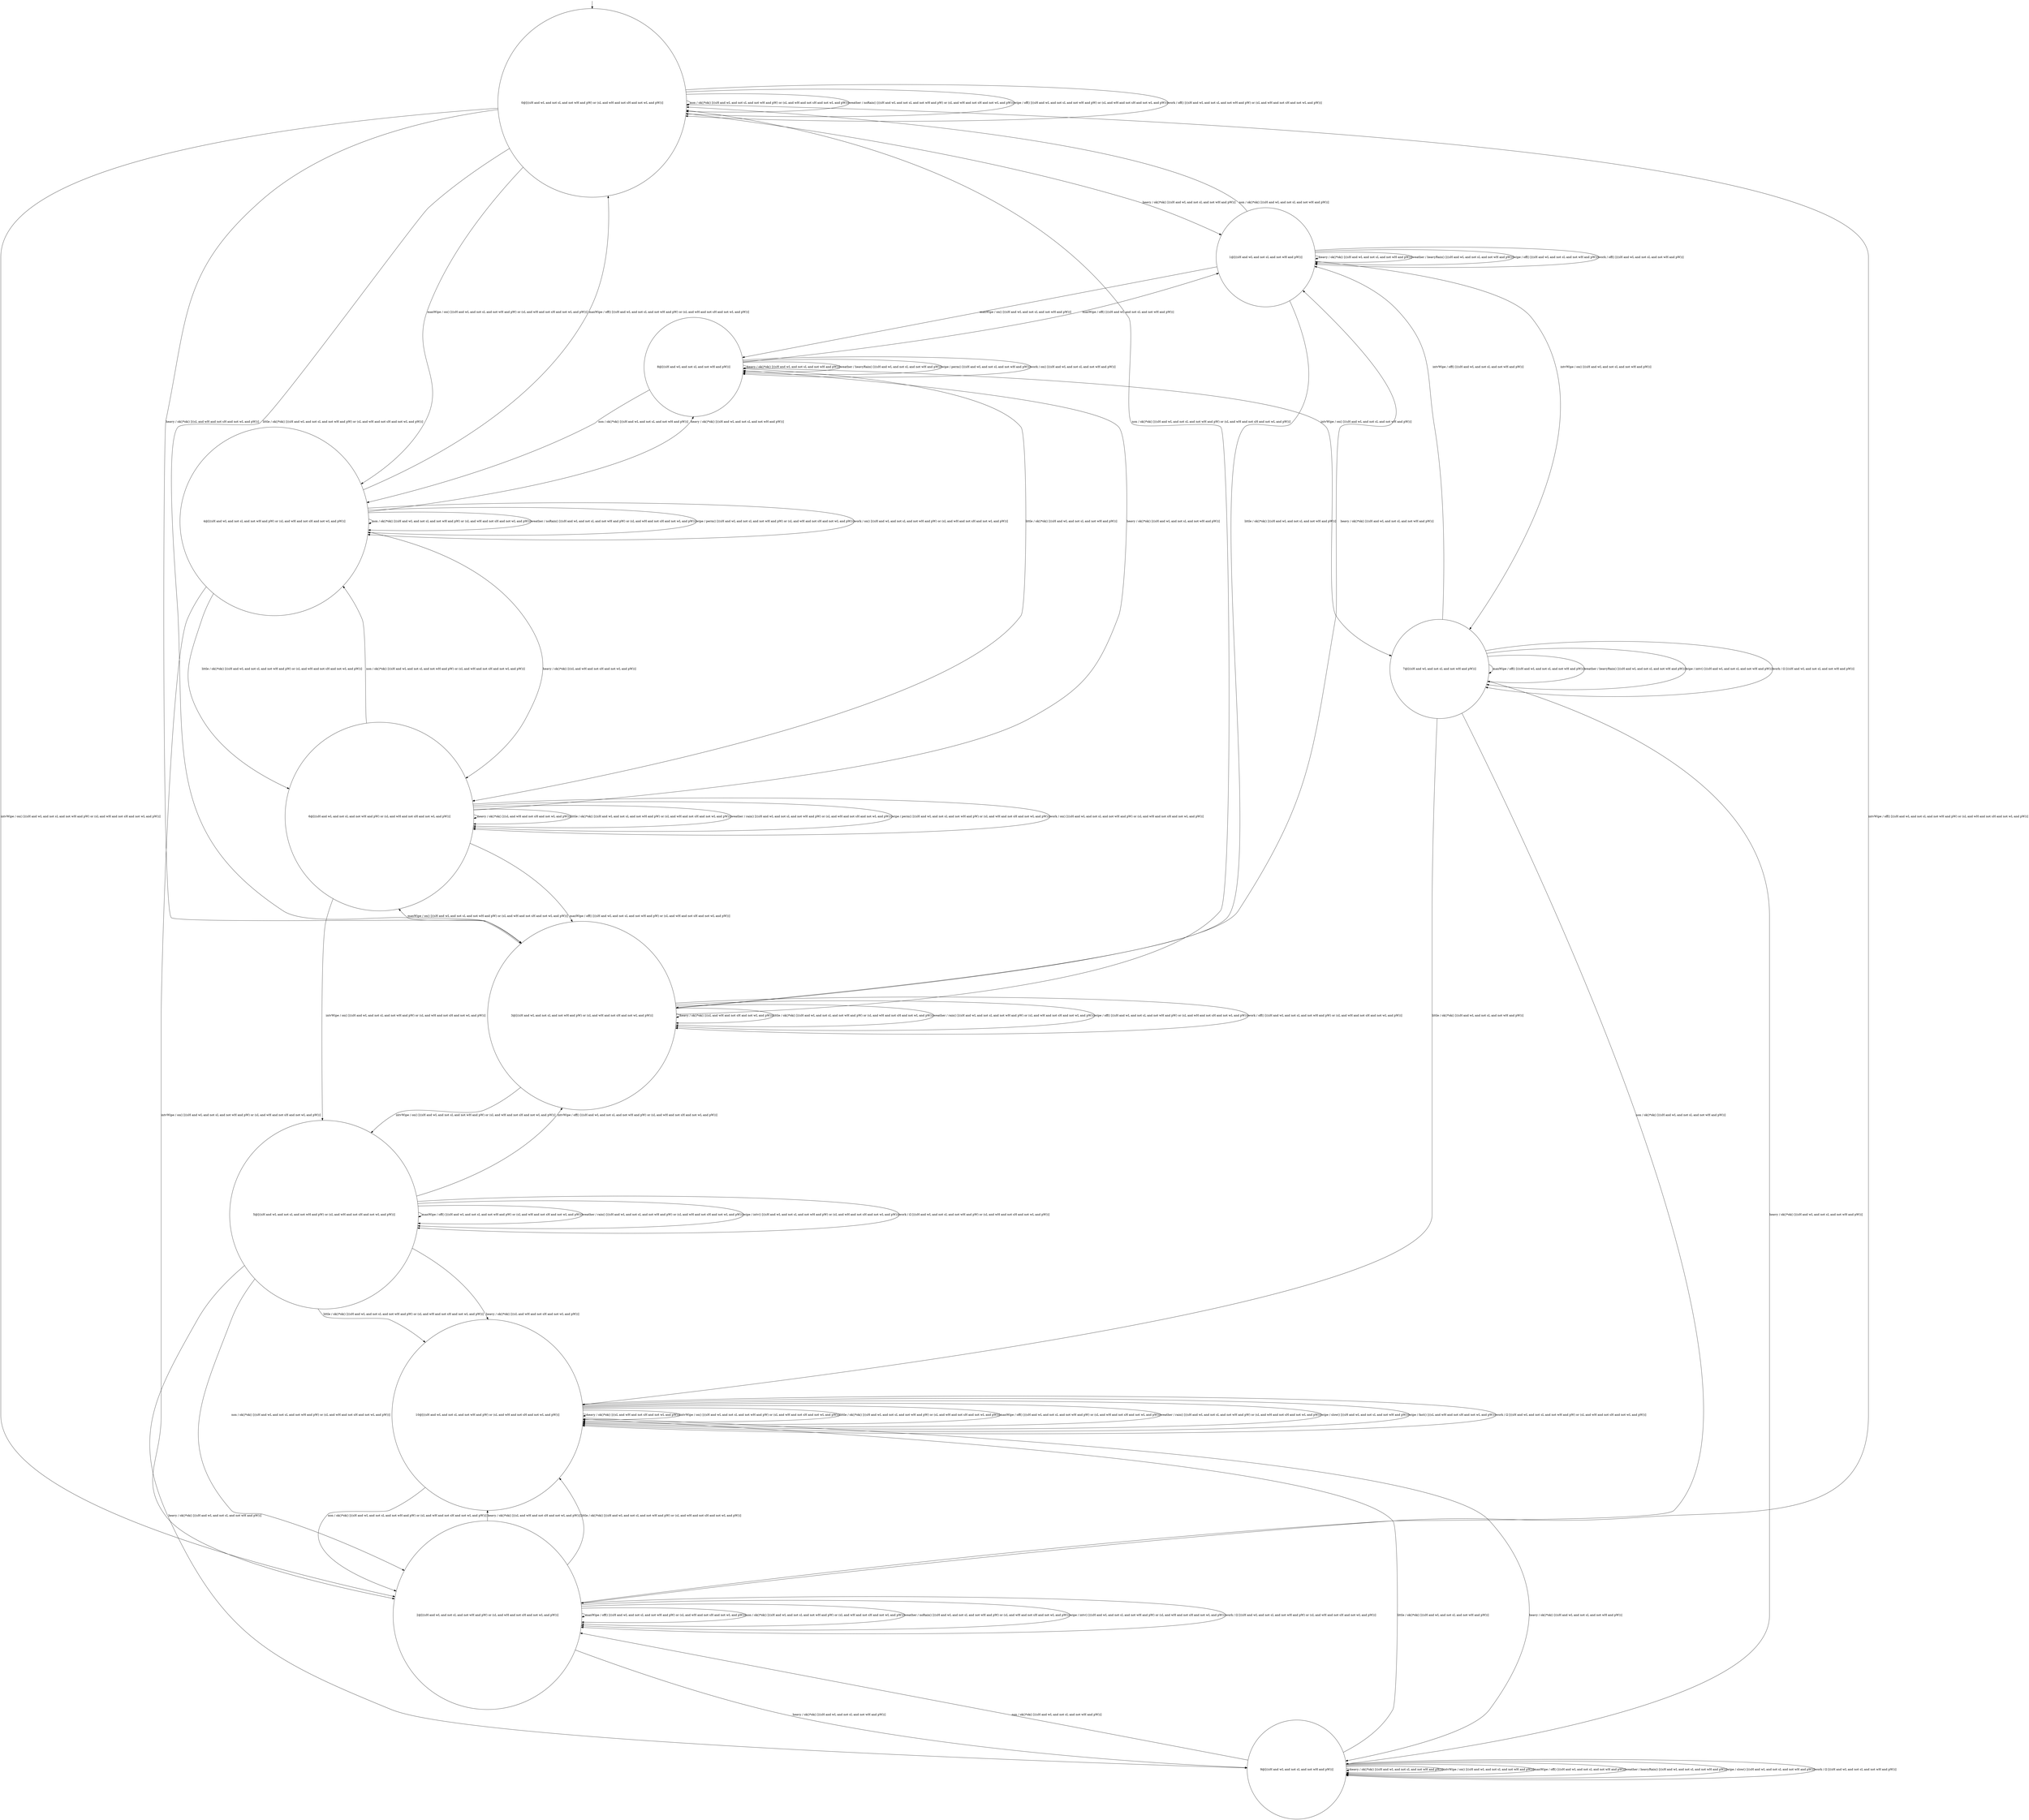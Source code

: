 digraph g {
	edge [lblstyle="above, sloped"];
	s0 [shape="circle" label="0@[((sH and wL and not sL and not wH and pW) or (sL and wH and not sH and not wL and pW))]"];
	s1 [shape="circle" label="1@[((sH and wL and not sL and not wH and pW))]"];
	s2 [shape="circle" label="2@[((sH and wL and not sL and not wH and pW) or (sL and wH and not sH and not wL and pW))]"];
	s3 [shape="circle" label="3@[((sH and wL and not sL and not wH and pW) or (sL and wH and not sH and not wL and pW))]"];
	s4 [shape="circle" label="4@[((sH and wL and not sL and not wH and pW) or (sL and wH and not sH and not wL and pW))]"];
	s5 [shape="circle" label="5@[((sH and wL and not sL and not wH and pW) or (sL and wH and not sH and not wL and pW))]"];
	s6 [shape="circle" label="6@[((sH and wL and not sL and not wH and pW) or (sL and wH and not sH and not wL and pW))]"];
	s7 [shape="circle" label="7@[((sH and wL and not sL and not wH and pW))]"];
	s8 [shape="circle" label="8@[((sH and wL and not sL and not wH and pW))]"];
	s9 [shape="circle" label="9@[((sH and wL and not sL and not wH and pW))]"];
	s10 [shape="circle" label="10@[((sH and wL and not sL and not wH and pW) or (sL and wH and not sH and not wL and pW))]"];
	s0 -> s1 [label="heavy / ok()*ok() [((sH and wL and not sL and not wH and pW))]"];
	s0 -> s3 [label="heavy / ok()*ok() [((sL and wH and not sH and not wL and pW))]"];
	s0 -> s2 [label="intvWipe / on() [((sH and wL and not sL and not wH and pW) or (sL and wH and not sH and not wL and pW))]"];
	s0 -> s3 [label="little / ok()*ok() [((sH and wL and not sL and not wH and pW) or (sL and wH and not sH and not wL and pW))]"];
	s0 -> s4 [label="manWipe / on() [((sH and wL and not sL and not wH and pW) or (sL and wH and not sH and not wL and pW))]"];
	s0 -> s0 [label="non / ok()*ok() [((sH and wL and not sL and not wH and pW) or (sL and wH and not sH and not wL and pW))]"];
	s0 -> s0 [label="weather / noRain() [((sH and wL and not sL and not wH and pW) or (sL and wH and not sH and not wL and pW))]"];
	s0 -> s0 [label="wipe / off() [((sH and wL and not sL and not wH and pW) or (sL and wH and not sH and not wL and pW))]"];
	s0 -> s0 [label="work / off() [((sH and wL and not sL and not wH and pW) or (sL and wH and not sH and not wL and pW))]"];
	s1 -> s1 [label="heavy / ok()*ok() [((sH and wL and not sL and not wH and pW))]"];
	s1 -> s7 [label="intvWipe / on() [((sH and wL and not sL and not wH and pW))]"];
	s1 -> s3 [label="little / ok()*ok() [((sH and wL and not sL and not wH and pW))]"];
	s1 -> s8 [label="manWipe / on() [((sH and wL and not sL and not wH and pW))]"];
	s1 -> s0 [label="non / ok()*ok() [((sH and wL and not sL and not wH and pW))]"];
	s1 -> s1 [label="weather / heavyRain() [((sH and wL and not sL and not wH and pW))]"];
	s1 -> s1 [label="wipe / off() [((sH and wL and not sL and not wH and pW))]"];
	s1 -> s1 [label="work / off() [((sH and wL and not sL and not wH and pW))]"];
	s2 -> s9 [label="heavy / ok()*ok() [((sH and wL and not sL and not wH and pW))]"];
	s2 -> s10 [label="heavy / ok()*ok() [((sL and wH and not sH and not wL and pW))]"];
	s2 -> s0 [label="intvWipe / off() [((sH and wL and not sL and not wH and pW) or (sL and wH and not sH and not wL and pW))]"];
	s2 -> s10 [label="little / ok()*ok() [((sH and wL and not sL and not wH and pW) or (sL and wH and not sH and not wL and pW))]"];
	s2 -> s2 [label="manWipe / off() [((sH and wL and not sL and not wH and pW) or (sL and wH and not sH and not wL and pW))]"];
	s2 -> s2 [label="non / ok()*ok() [((sH and wL and not sL and not wH and pW) or (sL and wH and not sH and not wL and pW))]"];
	s2 -> s2 [label="weather / noRain() [((sH and wL and not sL and not wH and pW) or (sL and wH and not sH and not wL and pW))]"];
	s2 -> s2 [label="wipe / intv() [((sH and wL and not sL and not wH and pW) or (sL and wH and not sH and not wL and pW))]"];
	s2 -> s2 [label="work / Ω [((sH and wL and not sL and not wH and pW) or (sL and wH and not sH and not wL and pW))]"];
	s3 -> s3 [label="heavy / ok()*ok() [((sL and wH and not sH and not wL and pW))]"];
	s3 -> s1 [label="heavy / ok()*ok() [((sH and wL and not sL and not wH and pW))]"];
	s3 -> s5 [label="intvWipe / on() [((sH and wL and not sL and not wH and pW) or (sL and wH and not sH and not wL and pW))]"];
	s3 -> s3 [label="little / ok()*ok() [((sH and wL and not sL and not wH and pW) or (sL and wH and not sH and not wL and pW))]"];
	s3 -> s6 [label="manWipe / on() [((sH and wL and not sL and not wH and pW) or (sL and wH and not sH and not wL and pW))]"];
	s3 -> s0 [label="non / ok()*ok() [((sH and wL and not sL and not wH and pW) or (sL and wH and not sH and not wL and pW))]"];
	s3 -> s3 [label="weather / rain() [((sH and wL and not sL and not wH and pW) or (sL and wH and not sH and not wL and pW))]"];
	s3 -> s3 [label="wipe / off() [((sH and wL and not sL and not wH and pW) or (sL and wH and not sH and not wL and pW))]"];
	s3 -> s3 [label="work / off() [((sH and wL and not sL and not wH and pW) or (sL and wH and not sH and not wL and pW))]"];
	s4 -> s6 [label="heavy / ok()*ok() [((sL and wH and not sH and not wL and pW))]"];
	s4 -> s8 [label="heavy / ok()*ok() [((sH and wL and not sL and not wH and pW))]"];
	s4 -> s2 [label="intvWipe / on() [((sH and wL and not sL and not wH and pW) or (sL and wH and not sH and not wL and pW))]"];
	s4 -> s6 [label="little / ok()*ok() [((sH and wL and not sL and not wH and pW) or (sL and wH and not sH and not wL and pW))]"];
	s4 -> s0 [label="manWipe / off() [((sH and wL and not sL and not wH and pW) or (sL and wH and not sH and not wL and pW))]"];
	s4 -> s4 [label="non / ok()*ok() [((sH and wL and not sL and not wH and pW) or (sL and wH and not sH and not wL and pW))]"];
	s4 -> s4 [label="weather / noRain() [((sH and wL and not sL and not wH and pW) or (sL and wH and not sH and not wL and pW))]"];
	s4 -> s4 [label="wipe / perm() [((sH and wL and not sL and not wH and pW) or (sL and wH and not sH and not wL and pW))]"];
	s4 -> s4 [label="work / on() [((sH and wL and not sL and not wH and pW) or (sL and wH and not sH and not wL and pW))]"];
	s5 -> s10 [label="heavy / ok()*ok() [((sL and wH and not sH and not wL and pW))]"];
	s5 -> s9 [label="heavy / ok()*ok() [((sH and wL and not sL and not wH and pW))]"];
	s5 -> s3 [label="intvWipe / off() [((sH and wL and not sL and not wH and pW) or (sL and wH and not sH and not wL and pW))]"];
	s5 -> s10 [label="little / ok()*ok() [((sH and wL and not sL and not wH and pW) or (sL and wH and not sH and not wL and pW))]"];
	s5 -> s5 [label="manWipe / off() [((sH and wL and not sL and not wH and pW) or (sL and wH and not sH and not wL and pW))]"];
	s5 -> s2 [label="non / ok()*ok() [((sH and wL and not sL and not wH and pW) or (sL and wH and not sH and not wL and pW))]"];
	s5 -> s5 [label="weather / rain() [((sH and wL and not sL and not wH and pW) or (sL and wH and not sH and not wL and pW))]"];
	s5 -> s5 [label="wipe / intv() [((sH and wL and not sL and not wH and pW) or (sL and wH and not sH and not wL and pW))]"];
	s5 -> s5 [label="work / Ω [((sH and wL and not sL and not wH and pW) or (sL and wH and not sH and not wL and pW))]"];
	s6 -> s6 [label="heavy / ok()*ok() [((sL and wH and not sH and not wL and pW))]"];
	s6 -> s8 [label="heavy / ok()*ok() [((sH and wL and not sL and not wH and pW))]"];
	s6 -> s5 [label="intvWipe / on() [((sH and wL and not sL and not wH and pW) or (sL and wH and not sH and not wL and pW))]"];
	s6 -> s6 [label="little / ok()*ok() [((sH and wL and not sL and not wH and pW) or (sL and wH and not sH and not wL and pW))]"];
	s6 -> s3 [label="manWipe / off() [((sH and wL and not sL and not wH and pW) or (sL and wH and not sH and not wL and pW))]"];
	s6 -> s4 [label="non / ok()*ok() [((sH and wL and not sL and not wH and pW) or (sL and wH and not sH and not wL and pW))]"];
	s6 -> s6 [label="weather / rain() [((sH and wL and not sL and not wH and pW) or (sL and wH and not sH and not wL and pW))]"];
	s6 -> s6 [label="wipe / perm() [((sH and wL and not sL and not wH and pW) or (sL and wH and not sH and not wL and pW))]"];
	s6 -> s6 [label="work / on() [((sH and wL and not sL and not wH and pW) or (sL and wH and not sH and not wL and pW))]"];
	s7 -> s9 [label="heavy / ok()*ok() [((sH and wL and not sL and not wH and pW))]"];
	s7 -> s1 [label="intvWipe / off() [((sH and wL and not sL and not wH and pW))]"];
	s7 -> s10 [label="little / ok()*ok() [((sH and wL and not sL and not wH and pW))]"];
	s7 -> s7 [label="manWipe / off() [((sH and wL and not sL and not wH and pW))]"];
	s7 -> s2 [label="non / ok()*ok() [((sH and wL and not sL and not wH and pW))]"];
	s7 -> s7 [label="weather / heavyRain() [((sH and wL and not sL and not wH and pW))]"];
	s7 -> s7 [label="wipe / intv() [((sH and wL and not sL and not wH and pW))]"];
	s7 -> s7 [label="work / Ω [((sH and wL and not sL and not wH and pW))]"];
	s8 -> s8 [label="heavy / ok()*ok() [((sH and wL and not sL and not wH and pW))]"];
	s8 -> s7 [label="intvWipe / on() [((sH and wL and not sL and not wH and pW))]"];
	s8 -> s6 [label="little / ok()*ok() [((sH and wL and not sL and not wH and pW))]"];
	s8 -> s1 [label="manWipe / off() [((sH and wL and not sL and not wH and pW))]"];
	s8 -> s4 [label="non / ok()*ok() [((sH and wL and not sL and not wH and pW))]"];
	s8 -> s8 [label="weather / heavyRain() [((sH and wL and not sL and not wH and pW))]"];
	s8 -> s8 [label="wipe / perm() [((sH and wL and not sL and not wH and pW))]"];
	s8 -> s8 [label="work / on() [((sH and wL and not sL and not wH and pW))]"];
	s9 -> s9 [label="heavy / ok()*ok() [((sH and wL and not sL and not wH and pW))]"];
	s9 -> s9 [label="intvWipe / on() [((sH and wL and not sL and not wH and pW))]"];
	s9 -> s10 [label="little / ok()*ok() [((sH and wL and not sL and not wH and pW))]"];
	s9 -> s9 [label="manWipe / off() [((sH and wL and not sL and not wH and pW))]"];
	s9 -> s2 [label="non / ok()*ok() [((sH and wL and not sL and not wH and pW))]"];
	s9 -> s9 [label="weather / heavyRain() [((sH and wL and not sL and not wH and pW))]"];
	s9 -> s9 [label="wipe / slow() [((sH and wL and not sL and not wH and pW))]"];
	s9 -> s9 [label="work / Ω [((sH and wL and not sL and not wH and pW))]"];
	s10 -> s10 [label="heavy / ok()*ok() [((sL and wH and not sH and not wL and pW))]"];
	s10 -> s9 [label="heavy / ok()*ok() [((sH and wL and not sL and not wH and pW))]"];
	s10 -> s10 [label="intvWipe / on() [((sH and wL and not sL and not wH and pW) or (sL and wH and not sH and not wL and pW))]"];
	s10 -> s10 [label="little / ok()*ok() [((sH and wL and not sL and not wH and pW) or (sL and wH and not sH and not wL and pW))]"];
	s10 -> s10 [label="manWipe / off() [((sH and wL and not sL and not wH and pW) or (sL and wH and not sH and not wL and pW))]"];
	s10 -> s2 [label="non / ok()*ok() [((sH and wL and not sL and not wH and pW) or (sL and wH and not sH and not wL and pW))]"];
	s10 -> s10 [label="weather / rain() [((sH and wL and not sL and not wH and pW) or (sL and wH and not sH and not wL and pW))]"];
	s10 -> s10 [label="wipe / slow() [((sH and wL and not sL and not wH and pW))]"];
	s10 -> s10 [label="wipe / fast() [((sL and wH and not sH and not wL and pW))]"];
	s10 -> s10 [label="work / Ω [((sH and wL and not sL and not wH and pW) or (sL and wH and not sH and not wL and pW))]"];
	__start0 [label="" shape="none" width="0" height="0"];
	__start0 -> s0;
}